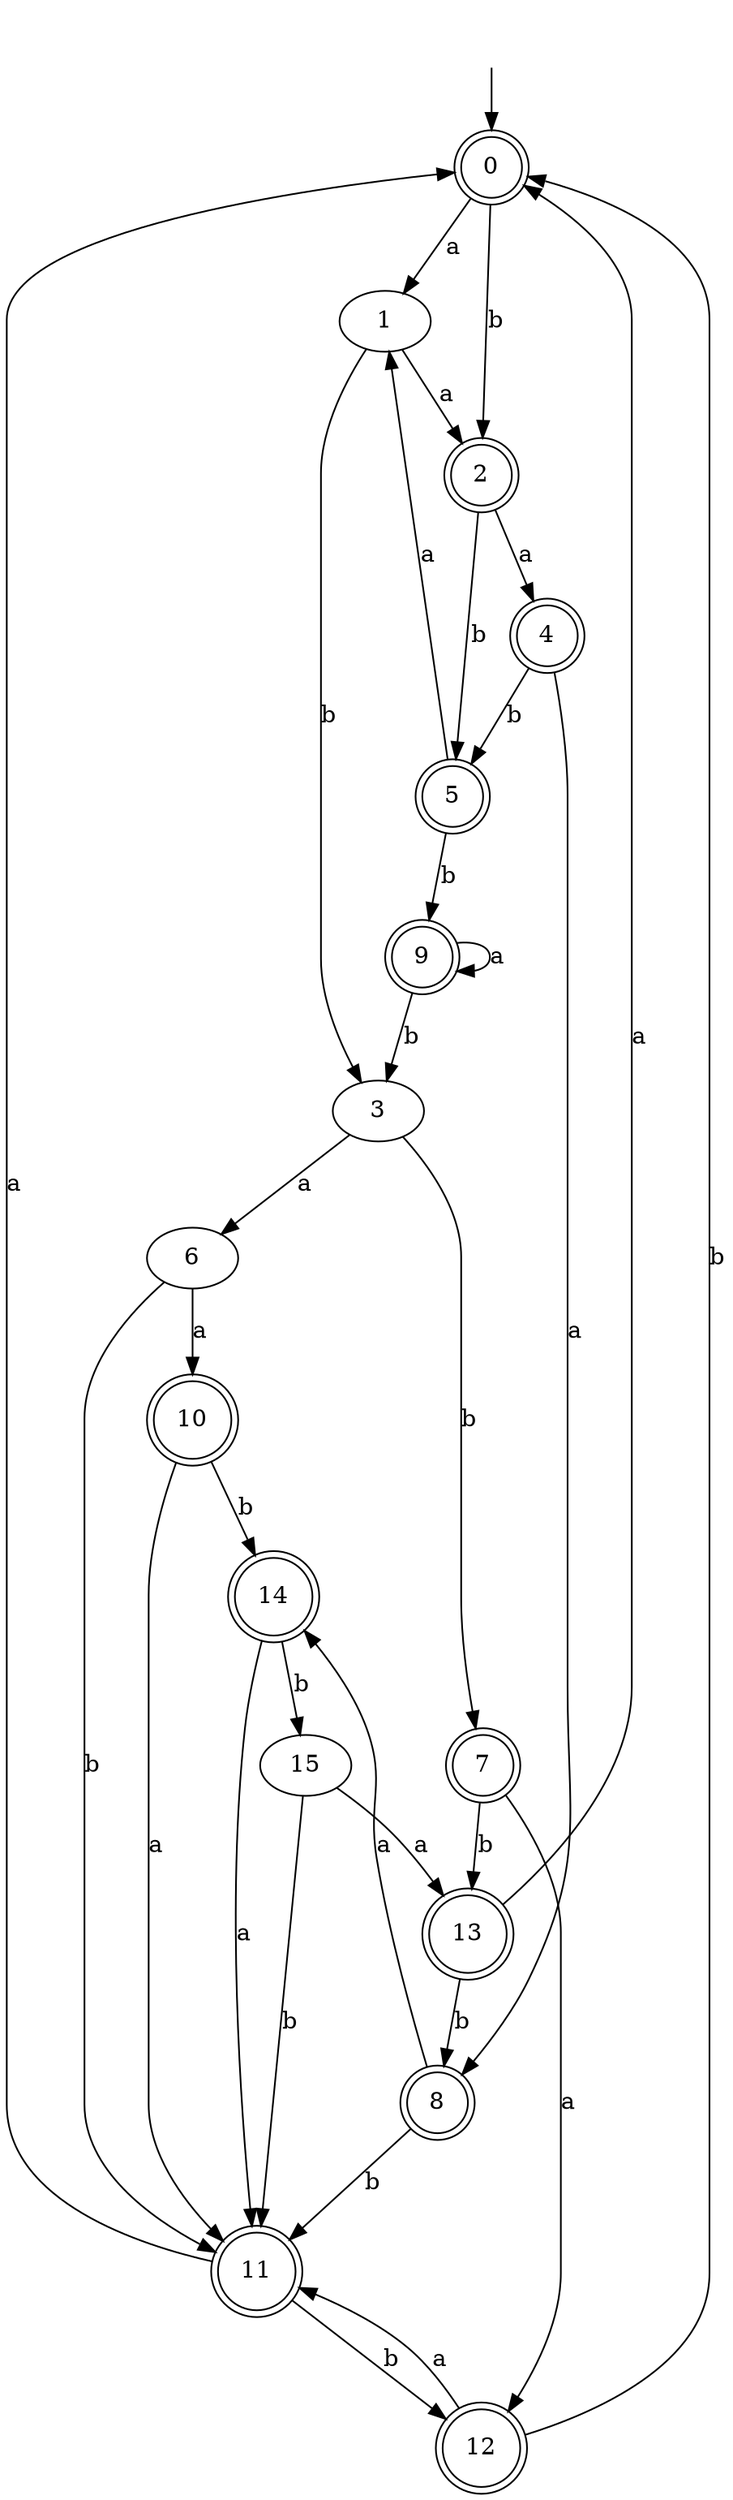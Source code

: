 digraph RandomDFA {
  __start0 [label="", shape=none];
  __start0 -> 0 [label=""];
  0 [shape=circle] [shape=doublecircle]
  0 -> 1 [label="a"]
  0 -> 2 [label="b"]
  1
  1 -> 2 [label="a"]
  1 -> 3 [label="b"]
  2 [shape=doublecircle]
  2 -> 4 [label="a"]
  2 -> 5 [label="b"]
  3
  3 -> 6 [label="a"]
  3 -> 7 [label="b"]
  4 [shape=doublecircle]
  4 -> 8 [label="a"]
  4 -> 5 [label="b"]
  5 [shape=doublecircle]
  5 -> 1 [label="a"]
  5 -> 9 [label="b"]
  6
  6 -> 10 [label="a"]
  6 -> 11 [label="b"]
  7 [shape=doublecircle]
  7 -> 12 [label="a"]
  7 -> 13 [label="b"]
  8 [shape=doublecircle]
  8 -> 14 [label="a"]
  8 -> 11 [label="b"]
  9 [shape=doublecircle]
  9 -> 9 [label="a"]
  9 -> 3 [label="b"]
  10 [shape=doublecircle]
  10 -> 11 [label="a"]
  10 -> 14 [label="b"]
  11 [shape=doublecircle]
  11 -> 0 [label="a"]
  11 -> 12 [label="b"]
  12 [shape=doublecircle]
  12 -> 11 [label="a"]
  12 -> 0 [label="b"]
  13 [shape=doublecircle]
  13 -> 0 [label="a"]
  13 -> 8 [label="b"]
  14 [shape=doublecircle]
  14 -> 11 [label="a"]
  14 -> 15 [label="b"]
  15
  15 -> 13 [label="a"]
  15 -> 11 [label="b"]
}
